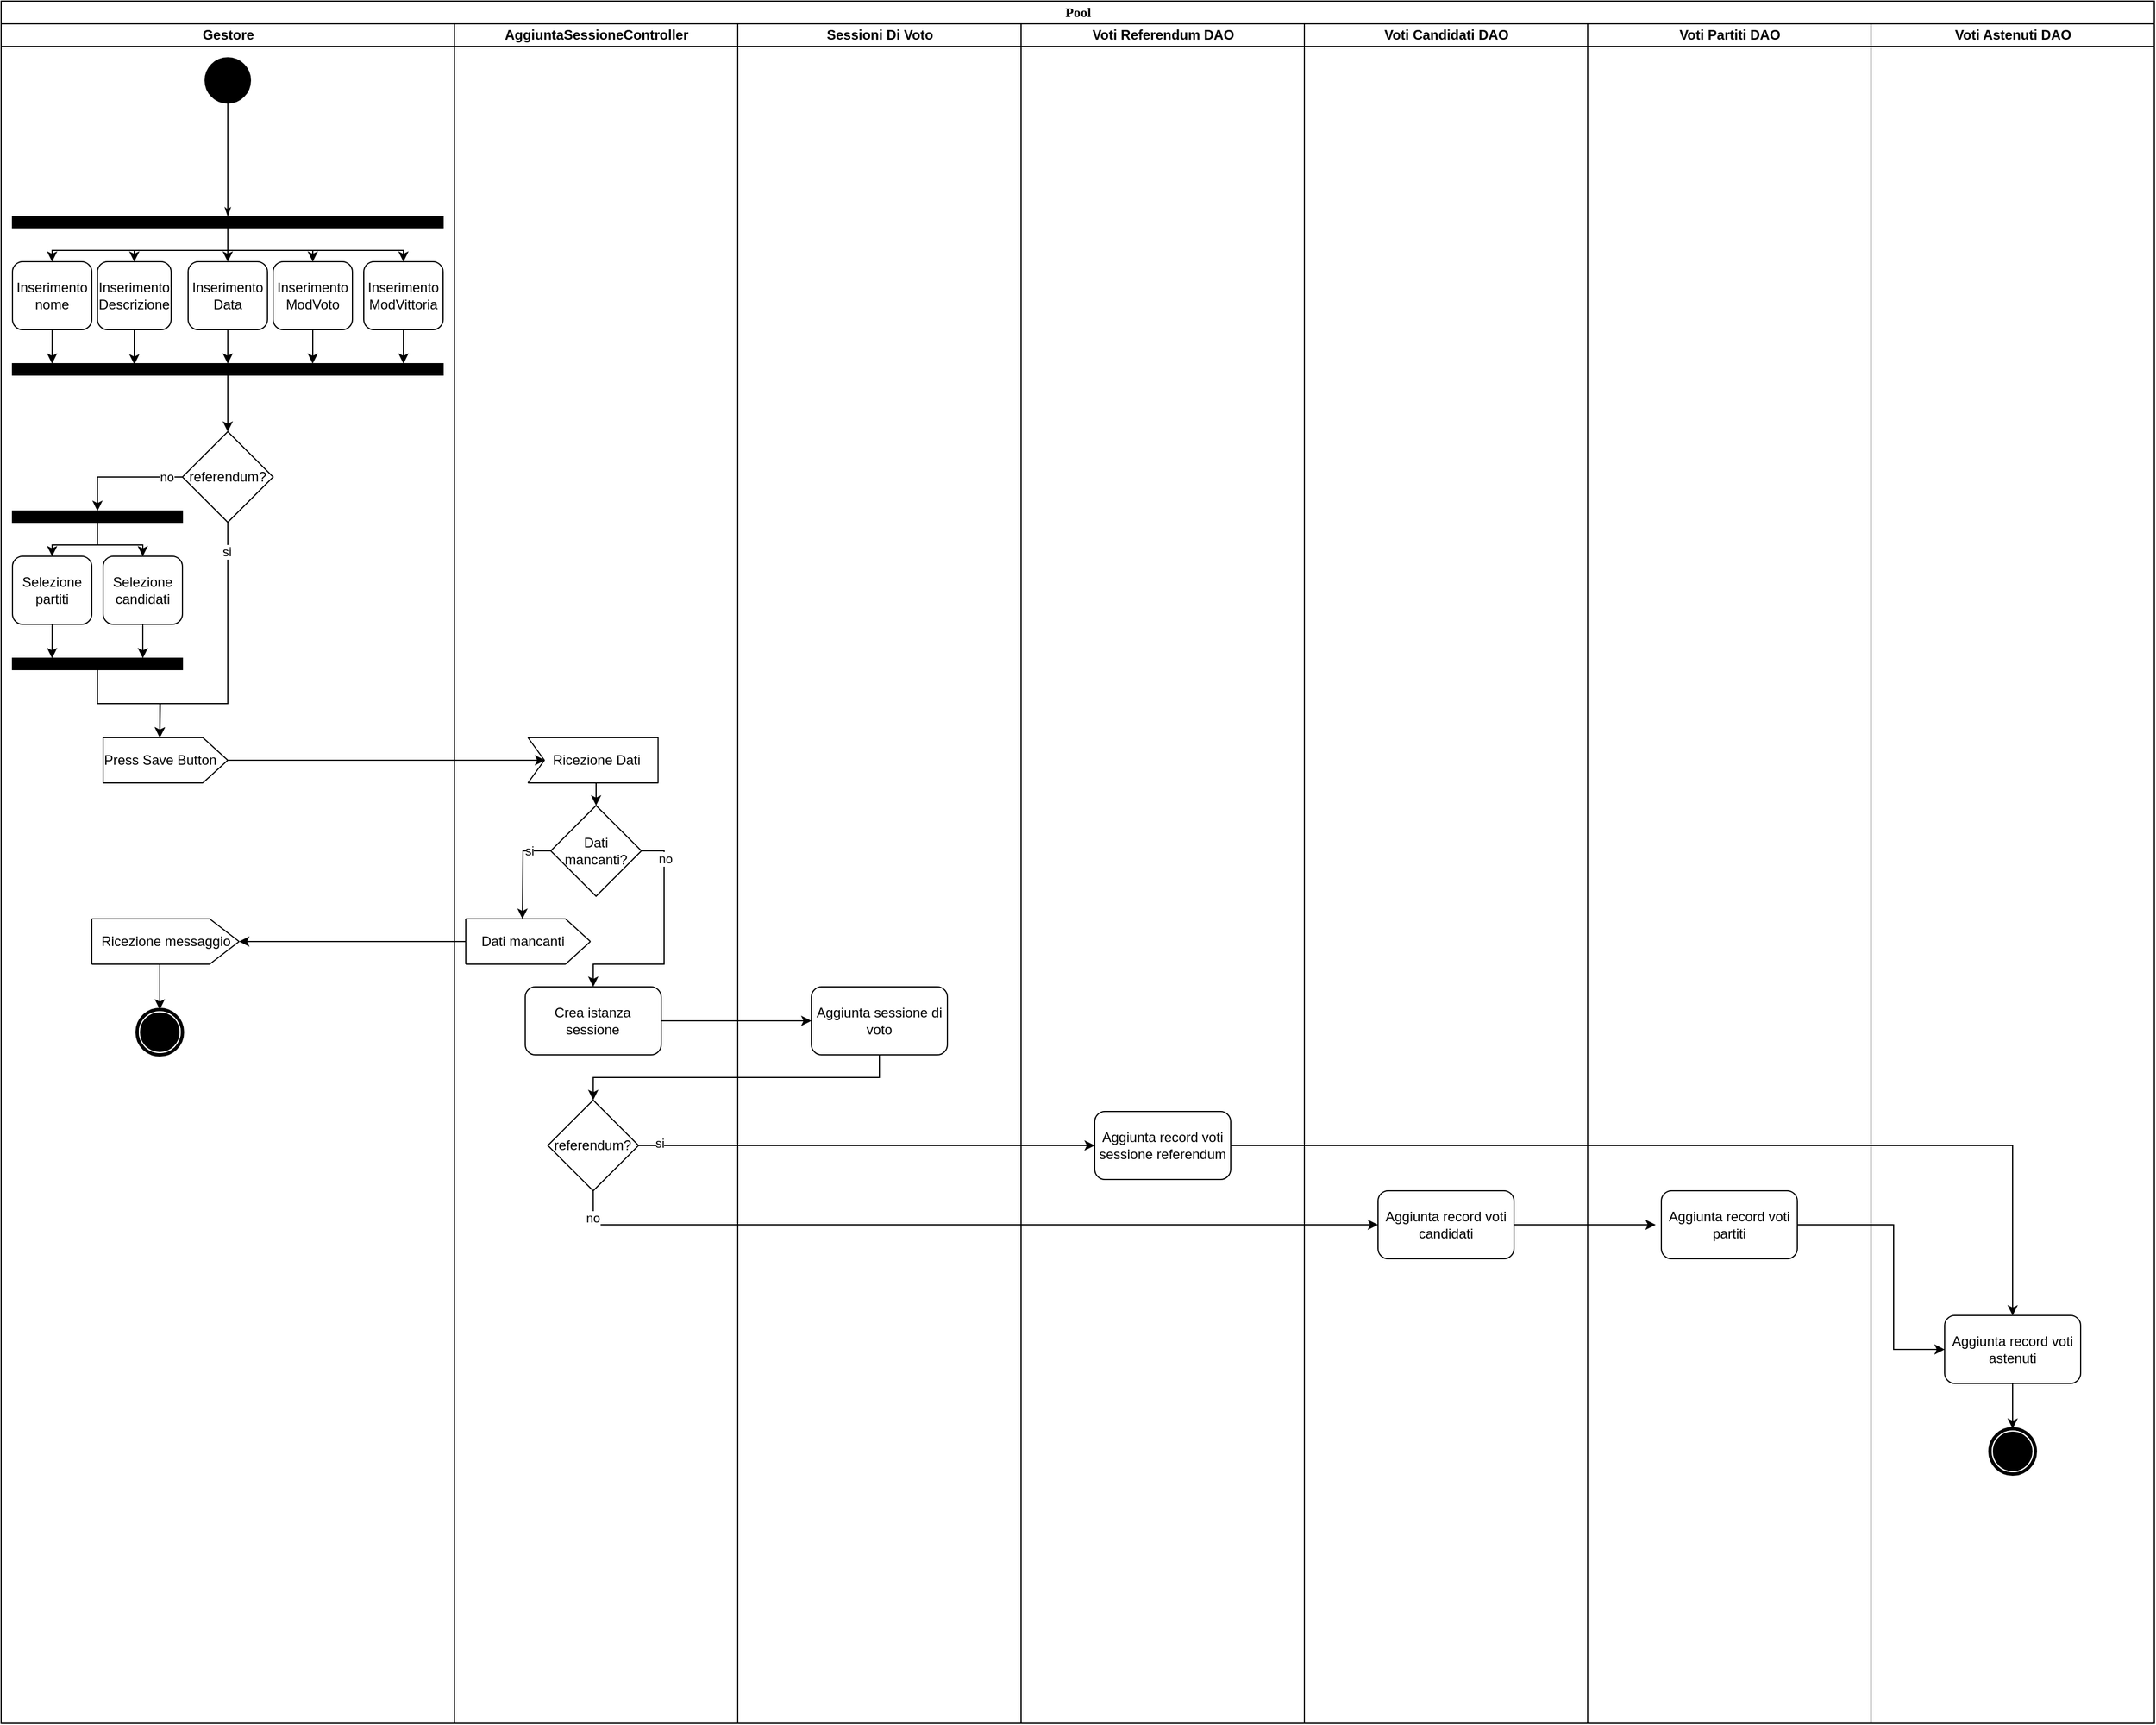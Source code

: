 <mxfile version="16.5.1" type="device"><diagram name="Page-1" id="0783ab3e-0a74-02c8-0abd-f7b4e66b4bec"><mxGraphModel dx="1102" dy="1025" grid="1" gridSize="10" guides="1" tooltips="1" connect="1" arrows="1" fold="1" page="1" pageScale="1" pageWidth="850" pageHeight="1100" background="none" math="0" shadow="0"><root><mxCell id="0"/><mxCell id="1" parent="0"/><mxCell id="1c1d494c118603dd-1" value="Pool" style="swimlane;html=1;childLayout=stackLayout;startSize=20;rounded=0;shadow=0;comic=0;labelBackgroundColor=none;strokeWidth=1;fontFamily=Verdana;fontSize=12;align=center;" parent="1" vertex="1"><mxGeometry x="40" y="20" width="1900" height="1520" as="geometry"/></mxCell><mxCell id="1c1d494c118603dd-2" value="Gestore" style="swimlane;html=1;startSize=20;" parent="1c1d494c118603dd-1" vertex="1"><mxGeometry y="20" width="400" height="1500" as="geometry"/></mxCell><mxCell id="60571a20871a0731-4" value="" style="ellipse;whiteSpace=wrap;html=1;rounded=0;shadow=0;comic=0;labelBackgroundColor=none;strokeWidth=1;fillColor=#000000;fontFamily=Verdana;fontSize=12;align=center;" parent="1c1d494c118603dd-2" vertex="1"><mxGeometry x="180" y="30" width="40" height="40" as="geometry"/></mxCell><mxCell id="1c1d494c118603dd-27" style="edgeStyle=orthogonalEdgeStyle;rounded=0;html=1;labelBackgroundColor=none;startArrow=none;startFill=0;startSize=5;endArrow=classicThin;endFill=1;endSize=5;jettySize=auto;orthogonalLoop=1;strokeWidth=1;fontFamily=Verdana;fontSize=12;entryX=0.5;entryY=0;entryDx=0;entryDy=0;entryPerimeter=0;" parent="1c1d494c118603dd-2" source="60571a20871a0731-4" target="t6AmkSX5gBpp0b2tFpwi-13" edge="1"><mxGeometry relative="1" as="geometry"><mxPoint x="125" y="100" as="targetPoint"/></mxGeometry></mxCell><mxCell id="t6AmkSX5gBpp0b2tFpwi-21" style="edgeStyle=orthogonalEdgeStyle;rounded=0;orthogonalLoop=1;jettySize=auto;html=1;entryX=0.092;entryY=0;entryDx=0;entryDy=0;entryPerimeter=0;" parent="1c1d494c118603dd-2" source="pbi9V-0MqCEIX_6vA-FS-45" target="t6AmkSX5gBpp0b2tFpwi-20" edge="1"><mxGeometry relative="1" as="geometry"/></mxCell><mxCell id="pbi9V-0MqCEIX_6vA-FS-45" value="Inserimento nome" style="rounded=1;whiteSpace=wrap;html=1;shadow=0;glass=0;sketch=0;strokeColor=default;fillColor=default;" parent="1c1d494c118603dd-2" vertex="1"><mxGeometry x="10" y="210" width="70" height="60" as="geometry"/></mxCell><mxCell id="60571a20871a0731-5" value="" style="shape=mxgraph.bpmn.shape;html=1;verticalLabelPosition=bottom;labelBackgroundColor=#ffffff;verticalAlign=top;perimeter=ellipsePerimeter;outline=end;symbol=terminate;rounded=0;shadow=0;comic=0;strokeWidth=1;fontFamily=Verdana;fontSize=12;align=center;" parent="1c1d494c118603dd-2" vertex="1"><mxGeometry x="120" y="870" width="40" height="40" as="geometry"/></mxCell><mxCell id="t6AmkSX5gBpp0b2tFpwi-22" style="edgeStyle=orthogonalEdgeStyle;rounded=0;orthogonalLoop=1;jettySize=auto;html=1;entryX=0.283;entryY=0.07;entryDx=0;entryDy=0;entryPerimeter=0;" parent="1c1d494c118603dd-2" source="t6AmkSX5gBpp0b2tFpwi-1" target="t6AmkSX5gBpp0b2tFpwi-20" edge="1"><mxGeometry relative="1" as="geometry"/></mxCell><mxCell id="t6AmkSX5gBpp0b2tFpwi-1" value="Inserimento Descrizione" style="rounded=1;whiteSpace=wrap;html=1;shadow=0;glass=0;sketch=0;strokeColor=default;fillColor=default;" parent="1c1d494c118603dd-2" vertex="1"><mxGeometry x="85" y="210" width="65" height="60" as="geometry"/></mxCell><mxCell id="t6AmkSX5gBpp0b2tFpwi-23" style="edgeStyle=orthogonalEdgeStyle;rounded=0;orthogonalLoop=1;jettySize=auto;html=1;entryX=0.5;entryY=0;entryDx=0;entryDy=0;entryPerimeter=0;" parent="1c1d494c118603dd-2" source="t6AmkSX5gBpp0b2tFpwi-2" target="t6AmkSX5gBpp0b2tFpwi-20" edge="1"><mxGeometry relative="1" as="geometry"/></mxCell><mxCell id="t6AmkSX5gBpp0b2tFpwi-2" value="Inserimento Data" style="rounded=1;whiteSpace=wrap;html=1;shadow=0;glass=0;sketch=0;strokeColor=default;fillColor=default;" parent="1c1d494c118603dd-2" vertex="1"><mxGeometry x="165" y="210" width="70" height="60" as="geometry"/></mxCell><mxCell id="t6AmkSX5gBpp0b2tFpwi-24" style="edgeStyle=orthogonalEdgeStyle;rounded=0;orthogonalLoop=1;jettySize=auto;html=1;entryX=0.697;entryY=0;entryDx=0;entryDy=0;entryPerimeter=0;" parent="1c1d494c118603dd-2" source="t6AmkSX5gBpp0b2tFpwi-3" target="t6AmkSX5gBpp0b2tFpwi-20" edge="1"><mxGeometry relative="1" as="geometry"/></mxCell><mxCell id="t6AmkSX5gBpp0b2tFpwi-3" value="Inserimento ModVoto" style="rounded=1;whiteSpace=wrap;html=1;shadow=0;glass=0;sketch=0;strokeColor=default;fillColor=default;" parent="1c1d494c118603dd-2" vertex="1"><mxGeometry x="240" y="210" width="70" height="60" as="geometry"/></mxCell><mxCell id="t6AmkSX5gBpp0b2tFpwi-25" style="edgeStyle=orthogonalEdgeStyle;rounded=0;orthogonalLoop=1;jettySize=auto;html=1;entryX=0.908;entryY=0;entryDx=0;entryDy=0;entryPerimeter=0;" parent="1c1d494c118603dd-2" source="t6AmkSX5gBpp0b2tFpwi-4" target="t6AmkSX5gBpp0b2tFpwi-20" edge="1"><mxGeometry relative="1" as="geometry"/></mxCell><mxCell id="t6AmkSX5gBpp0b2tFpwi-4" value="Inserimento ModVittoria" style="rounded=1;whiteSpace=wrap;html=1;shadow=0;glass=0;sketch=0;strokeColor=default;fillColor=default;" parent="1c1d494c118603dd-2" vertex="1"><mxGeometry x="320" y="210" width="70" height="60" as="geometry"/></mxCell><mxCell id="t6AmkSX5gBpp0b2tFpwi-29" style="edgeStyle=orthogonalEdgeStyle;rounded=0;orthogonalLoop=1;jettySize=auto;html=1;entryX=0.5;entryY=0;entryDx=0;entryDy=0;entryPerimeter=0;exitX=0;exitY=0.5;exitDx=0;exitDy=0;" parent="1c1d494c118603dd-2" source="t6AmkSX5gBpp0b2tFpwi-5" target="t6AmkSX5gBpp0b2tFpwi-27" edge="1"><mxGeometry relative="1" as="geometry"/></mxCell><mxCell id="t6AmkSX5gBpp0b2tFpwi-37" value="no" style="edgeLabel;html=1;align=center;verticalAlign=middle;resizable=0;points=[];" parent="t6AmkSX5gBpp0b2tFpwi-29" vertex="1" connectable="0"><mxGeometry x="-0.736" relative="1" as="geometry"><mxPoint as="offset"/></mxGeometry></mxCell><mxCell id="t6AmkSX5gBpp0b2tFpwi-5" value="referendum?" style="rhombus;whiteSpace=wrap;html=1;rounded=0;shadow=0;glass=0;sketch=0;strokeColor=default;fillColor=default;" parent="1c1d494c118603dd-2" vertex="1"><mxGeometry x="160" y="360" width="80" height="80" as="geometry"/></mxCell><mxCell id="t6AmkSX5gBpp0b2tFpwi-14" style="edgeStyle=orthogonalEdgeStyle;rounded=0;orthogonalLoop=1;jettySize=auto;html=1;entryX=0.5;entryY=0;entryDx=0;entryDy=0;" parent="1c1d494c118603dd-2" source="t6AmkSX5gBpp0b2tFpwi-13" target="pbi9V-0MqCEIX_6vA-FS-45" edge="1"><mxGeometry relative="1" as="geometry"><Array as="points"><mxPoint x="200" y="200"/><mxPoint x="45" y="200"/></Array></mxGeometry></mxCell><mxCell id="t6AmkSX5gBpp0b2tFpwi-15" style="edgeStyle=orthogonalEdgeStyle;rounded=0;orthogonalLoop=1;jettySize=auto;html=1;entryX=0.5;entryY=0;entryDx=0;entryDy=0;" parent="1c1d494c118603dd-2" source="t6AmkSX5gBpp0b2tFpwi-13" target="t6AmkSX5gBpp0b2tFpwi-1" edge="1"><mxGeometry relative="1" as="geometry"/></mxCell><mxCell id="t6AmkSX5gBpp0b2tFpwi-17" style="edgeStyle=orthogonalEdgeStyle;rounded=0;orthogonalLoop=1;jettySize=auto;html=1;entryX=0.5;entryY=0;entryDx=0;entryDy=0;" parent="1c1d494c118603dd-2" source="t6AmkSX5gBpp0b2tFpwi-13" target="t6AmkSX5gBpp0b2tFpwi-2" edge="1"><mxGeometry relative="1" as="geometry"/></mxCell><mxCell id="t6AmkSX5gBpp0b2tFpwi-18" style="edgeStyle=orthogonalEdgeStyle;rounded=0;orthogonalLoop=1;jettySize=auto;html=1;" parent="1c1d494c118603dd-2" source="t6AmkSX5gBpp0b2tFpwi-13" target="t6AmkSX5gBpp0b2tFpwi-3" edge="1"><mxGeometry relative="1" as="geometry"/></mxCell><mxCell id="t6AmkSX5gBpp0b2tFpwi-19" style="edgeStyle=orthogonalEdgeStyle;rounded=0;orthogonalLoop=1;jettySize=auto;html=1;entryX=0.5;entryY=0;entryDx=0;entryDy=0;" parent="1c1d494c118603dd-2" source="t6AmkSX5gBpp0b2tFpwi-13" target="t6AmkSX5gBpp0b2tFpwi-4" edge="1"><mxGeometry relative="1" as="geometry"/></mxCell><mxCell id="t6AmkSX5gBpp0b2tFpwi-13" value="" style="html=1;points=[];perimeter=orthogonalPerimeter;fillColor=#000000;" parent="1c1d494c118603dd-2" vertex="1"><mxGeometry x="10" y="170" width="380" height="10" as="geometry"/></mxCell><mxCell id="t6AmkSX5gBpp0b2tFpwi-26" style="edgeStyle=orthogonalEdgeStyle;rounded=0;orthogonalLoop=1;jettySize=auto;html=1;entryX=0.5;entryY=0;entryDx=0;entryDy=0;" parent="1c1d494c118603dd-2" source="t6AmkSX5gBpp0b2tFpwi-20" target="t6AmkSX5gBpp0b2tFpwi-5" edge="1"><mxGeometry relative="1" as="geometry"/></mxCell><mxCell id="t6AmkSX5gBpp0b2tFpwi-20" value="" style="html=1;points=[];perimeter=orthogonalPerimeter;fillColor=#000000;" parent="1c1d494c118603dd-2" vertex="1"><mxGeometry x="10" y="300" width="380" height="10" as="geometry"/></mxCell><mxCell id="t6AmkSX5gBpp0b2tFpwi-32" style="edgeStyle=orthogonalEdgeStyle;rounded=0;orthogonalLoop=1;jettySize=auto;html=1;entryX=0.5;entryY=0;entryDx=0;entryDy=0;" parent="1c1d494c118603dd-2" source="t6AmkSX5gBpp0b2tFpwi-27" target="t6AmkSX5gBpp0b2tFpwi-30" edge="1"><mxGeometry relative="1" as="geometry"/></mxCell><mxCell id="t6AmkSX5gBpp0b2tFpwi-33" style="edgeStyle=orthogonalEdgeStyle;rounded=0;orthogonalLoop=1;jettySize=auto;html=1;entryX=0.5;entryY=0;entryDx=0;entryDy=0;" parent="1c1d494c118603dd-2" source="t6AmkSX5gBpp0b2tFpwi-27" target="t6AmkSX5gBpp0b2tFpwi-31" edge="1"><mxGeometry relative="1" as="geometry"/></mxCell><mxCell id="t6AmkSX5gBpp0b2tFpwi-27" value="" style="html=1;points=[];perimeter=orthogonalPerimeter;fillColor=#000000;" parent="1c1d494c118603dd-2" vertex="1"><mxGeometry x="10" y="430" width="150" height="10" as="geometry"/></mxCell><mxCell id="t6AmkSX5gBpp0b2tFpwi-35" style="edgeStyle=orthogonalEdgeStyle;rounded=0;orthogonalLoop=1;jettySize=auto;html=1;entryX=0.233;entryY=0;entryDx=0;entryDy=0;entryPerimeter=0;" parent="1c1d494c118603dd-2" source="t6AmkSX5gBpp0b2tFpwi-30" target="t6AmkSX5gBpp0b2tFpwi-34" edge="1"><mxGeometry relative="1" as="geometry"/></mxCell><mxCell id="t6AmkSX5gBpp0b2tFpwi-30" value="Selezione partiti" style="rounded=1;whiteSpace=wrap;html=1;shadow=0;glass=0;sketch=0;strokeColor=default;fillColor=default;" parent="1c1d494c118603dd-2" vertex="1"><mxGeometry x="10" y="470" width="70" height="60" as="geometry"/></mxCell><mxCell id="t6AmkSX5gBpp0b2tFpwi-36" style="edgeStyle=orthogonalEdgeStyle;rounded=0;orthogonalLoop=1;jettySize=auto;html=1;entryX=0.767;entryY=0;entryDx=0;entryDy=0;entryPerimeter=0;" parent="1c1d494c118603dd-2" source="t6AmkSX5gBpp0b2tFpwi-31" target="t6AmkSX5gBpp0b2tFpwi-34" edge="1"><mxGeometry relative="1" as="geometry"/></mxCell><mxCell id="t6AmkSX5gBpp0b2tFpwi-31" value="Selezione candidati" style="rounded=1;whiteSpace=wrap;html=1;shadow=0;glass=0;sketch=0;strokeColor=default;fillColor=default;" parent="1c1d494c118603dd-2" vertex="1"><mxGeometry x="90" y="470" width="70" height="60" as="geometry"/></mxCell><mxCell id="t6AmkSX5gBpp0b2tFpwi-34" value="" style="html=1;points=[];perimeter=orthogonalPerimeter;fillColor=#000000;" parent="1c1d494c118603dd-2" vertex="1"><mxGeometry x="10" y="560" width="150" height="10" as="geometry"/></mxCell><mxCell id="t6AmkSX5gBpp0b2tFpwi-41" value="" style="group;strokeColor=none;glass=0;rounded=0;" parent="1c1d494c118603dd-2" vertex="1" connectable="0"><mxGeometry x="90" y="630" width="110" height="40" as="geometry"/></mxCell><mxCell id="t6AmkSX5gBpp0b2tFpwi-42" value="" style="endArrow=none;html=1;rounded=0;" parent="t6AmkSX5gBpp0b2tFpwi-41" edge="1"><mxGeometry width="50" height="50" relative="1" as="geometry"><mxPoint as="sourcePoint"/><mxPoint x="88" as="targetPoint"/></mxGeometry></mxCell><mxCell id="t6AmkSX5gBpp0b2tFpwi-43" value="" style="endArrow=none;html=1;rounded=0;" parent="t6AmkSX5gBpp0b2tFpwi-41" edge="1"><mxGeometry width="50" height="50" relative="1" as="geometry"><mxPoint y="40" as="sourcePoint"/><mxPoint x="88" y="40" as="targetPoint"/></mxGeometry></mxCell><mxCell id="t6AmkSX5gBpp0b2tFpwi-44" value="" style="endArrow=none;html=1;rounded=0;" parent="t6AmkSX5gBpp0b2tFpwi-41" edge="1"><mxGeometry width="50" height="50" relative="1" as="geometry"><mxPoint x="88" y="40" as="sourcePoint"/><mxPoint x="110.0" y="20" as="targetPoint"/></mxGeometry></mxCell><mxCell id="t6AmkSX5gBpp0b2tFpwi-45" value="" style="endArrow=none;html=1;rounded=0;" parent="t6AmkSX5gBpp0b2tFpwi-41" edge="1"><mxGeometry width="50" height="50" relative="1" as="geometry"><mxPoint x="88" as="sourcePoint"/><mxPoint x="110.0" y="20" as="targetPoint"/></mxGeometry></mxCell><mxCell id="t6AmkSX5gBpp0b2tFpwi-46" value="" style="endArrow=none;html=1;rounded=0;" parent="t6AmkSX5gBpp0b2tFpwi-41" edge="1"><mxGeometry width="50" height="50" relative="1" as="geometry"><mxPoint y="40" as="sourcePoint"/><mxPoint as="targetPoint"/></mxGeometry></mxCell><mxCell id="t6AmkSX5gBpp0b2tFpwi-69" value="" style="group;strokeColor=none;glass=0;rounded=0;" parent="1c1d494c118603dd-2" vertex="1" connectable="0"><mxGeometry x="80" y="790" width="130" height="40" as="geometry"/></mxCell><mxCell id="t6AmkSX5gBpp0b2tFpwi-70" value="" style="endArrow=none;html=1;rounded=0;" parent="t6AmkSX5gBpp0b2tFpwi-69" edge="1"><mxGeometry width="50" height="50" relative="1" as="geometry"><mxPoint as="sourcePoint"/><mxPoint x="104" as="targetPoint"/></mxGeometry></mxCell><mxCell id="t6AmkSX5gBpp0b2tFpwi-71" value="" style="endArrow=none;html=1;rounded=0;" parent="t6AmkSX5gBpp0b2tFpwi-69" edge="1"><mxGeometry width="50" height="50" relative="1" as="geometry"><mxPoint y="40" as="sourcePoint"/><mxPoint x="104" y="40" as="targetPoint"/></mxGeometry></mxCell><mxCell id="t6AmkSX5gBpp0b2tFpwi-72" value="" style="endArrow=none;html=1;rounded=0;" parent="t6AmkSX5gBpp0b2tFpwi-69" edge="1"><mxGeometry width="50" height="50" relative="1" as="geometry"><mxPoint x="104" y="40" as="sourcePoint"/><mxPoint x="130" y="20" as="targetPoint"/></mxGeometry></mxCell><mxCell id="t6AmkSX5gBpp0b2tFpwi-73" value="" style="endArrow=none;html=1;rounded=0;" parent="t6AmkSX5gBpp0b2tFpwi-69" edge="1"><mxGeometry width="50" height="50" relative="1" as="geometry"><mxPoint x="104" as="sourcePoint"/><mxPoint x="130" y="20" as="targetPoint"/></mxGeometry></mxCell><mxCell id="t6AmkSX5gBpp0b2tFpwi-74" value="" style="endArrow=none;html=1;rounded=0;" parent="t6AmkSX5gBpp0b2tFpwi-69" edge="1"><mxGeometry width="50" height="50" relative="1" as="geometry"><mxPoint y="40" as="sourcePoint"/><mxPoint as="targetPoint"/></mxGeometry></mxCell><mxCell id="t6AmkSX5gBpp0b2tFpwi-76" value="Ricezione messaggio" style="text;html=1;align=center;verticalAlign=middle;resizable=0;points=[];autosize=1;strokeColor=none;fillColor=none;" parent="t6AmkSX5gBpp0b2tFpwi-69" vertex="1"><mxGeometry y="10" width="130" height="20" as="geometry"/></mxCell><mxCell id="1c1d494c118603dd-3" value="AggiuntaSessioneController" style="swimlane;html=1;startSize=20;" parent="1c1d494c118603dd-1" vertex="1"><mxGeometry x="400" y="20" width="250" height="1500" as="geometry"/></mxCell><mxCell id="t6AmkSX5gBpp0b2tFpwi-49" value="" style="group" parent="1c1d494c118603dd-3" vertex="1" connectable="0"><mxGeometry x="64.91" y="630" width="115.09" height="40" as="geometry"/></mxCell><mxCell id="t6AmkSX5gBpp0b2tFpwi-50" value="" style="endArrow=none;html=1;rounded=0;" parent="t6AmkSX5gBpp0b2tFpwi-49" edge="1"><mxGeometry width="50" height="50" relative="1" as="geometry"><mxPoint as="sourcePoint"/><mxPoint x="115.09" as="targetPoint"/></mxGeometry></mxCell><mxCell id="t6AmkSX5gBpp0b2tFpwi-51" value="" style="endArrow=none;html=1;rounded=0;" parent="t6AmkSX5gBpp0b2tFpwi-49" edge="1"><mxGeometry width="50" height="50" relative="1" as="geometry"><mxPoint y="40" as="sourcePoint"/><mxPoint x="115.09" y="40" as="targetPoint"/></mxGeometry></mxCell><mxCell id="t6AmkSX5gBpp0b2tFpwi-52" value="" style="endArrow=none;html=1;rounded=0;" parent="t6AmkSX5gBpp0b2tFpwi-49" edge="1"><mxGeometry width="50" height="50" relative="1" as="geometry"><mxPoint y="40" as="sourcePoint"/><mxPoint x="14.473" y="20" as="targetPoint"/></mxGeometry></mxCell><mxCell id="t6AmkSX5gBpp0b2tFpwi-53" value="" style="endArrow=none;html=1;rounded=0;" parent="t6AmkSX5gBpp0b2tFpwi-49" edge="1"><mxGeometry width="50" height="50" relative="1" as="geometry"><mxPoint as="sourcePoint"/><mxPoint x="14.473" y="20" as="targetPoint"/></mxGeometry></mxCell><mxCell id="t6AmkSX5gBpp0b2tFpwi-54" value="" style="endArrow=none;html=1;rounded=0;" parent="t6AmkSX5gBpp0b2tFpwi-49" edge="1"><mxGeometry width="50" height="50" relative="1" as="geometry"><mxPoint x="114.802" y="40" as="sourcePoint"/><mxPoint x="114.802" as="targetPoint"/></mxGeometry></mxCell><mxCell id="t6AmkSX5gBpp0b2tFpwi-55" value="Ricezione Dati" style="text;html=1;align=center;verticalAlign=middle;resizable=0;points=[];autosize=1;strokeColor=none;fillColor=none;" parent="t6AmkSX5gBpp0b2tFpwi-49" vertex="1"><mxGeometry x="15.086" y="10" width="90" height="20" as="geometry"/></mxCell><mxCell id="t6AmkSX5gBpp0b2tFpwi-78" style="edgeStyle=orthogonalEdgeStyle;rounded=0;orthogonalLoop=1;jettySize=auto;html=1;entryX=0.5;entryY=0;entryDx=0;entryDy=0;exitX=1;exitY=0.5;exitDx=0;exitDy=0;" parent="1c1d494c118603dd-3" source="t6AmkSX5gBpp0b2tFpwi-58" target="t6AmkSX5gBpp0b2tFpwi-77" edge="1"><mxGeometry relative="1" as="geometry"><Array as="points"><mxPoint x="185" y="730"/><mxPoint x="185" y="830"/><mxPoint x="123" y="830"/></Array></mxGeometry></mxCell><mxCell id="t6AmkSX5gBpp0b2tFpwi-79" value="no" style="edgeLabel;html=1;align=center;verticalAlign=middle;resizable=0;points=[];" parent="t6AmkSX5gBpp0b2tFpwi-78" vertex="1" connectable="0"><mxGeometry x="-0.737" y="1" relative="1" as="geometry"><mxPoint as="offset"/></mxGeometry></mxCell><mxCell id="t6AmkSX5gBpp0b2tFpwi-58" value="Dati mancanti?" style="rhombus;whiteSpace=wrap;html=1;rounded=0;shadow=0;glass=0;sketch=0;strokeColor=default;fillColor=default;" parent="1c1d494c118603dd-3" vertex="1"><mxGeometry x="85" y="690" width="80" height="80" as="geometry"/></mxCell><mxCell id="t6AmkSX5gBpp0b2tFpwi-60" value="" style="group;strokeColor=none;glass=0;rounded=0;" parent="1c1d494c118603dd-3" vertex="1" connectable="0"><mxGeometry x="10" y="790" width="110" height="40" as="geometry"/></mxCell><mxCell id="t6AmkSX5gBpp0b2tFpwi-61" value="" style="endArrow=none;html=1;rounded=0;" parent="t6AmkSX5gBpp0b2tFpwi-60" edge="1"><mxGeometry width="50" height="50" relative="1" as="geometry"><mxPoint as="sourcePoint"/><mxPoint x="88" as="targetPoint"/></mxGeometry></mxCell><mxCell id="t6AmkSX5gBpp0b2tFpwi-62" value="" style="endArrow=none;html=1;rounded=0;" parent="t6AmkSX5gBpp0b2tFpwi-60" edge="1"><mxGeometry width="50" height="50" relative="1" as="geometry"><mxPoint y="40" as="sourcePoint"/><mxPoint x="88" y="40" as="targetPoint"/></mxGeometry></mxCell><mxCell id="t6AmkSX5gBpp0b2tFpwi-63" value="" style="endArrow=none;html=1;rounded=0;" parent="t6AmkSX5gBpp0b2tFpwi-60" edge="1"><mxGeometry width="50" height="50" relative="1" as="geometry"><mxPoint x="88" y="40" as="sourcePoint"/><mxPoint x="110.0" y="20" as="targetPoint"/></mxGeometry></mxCell><mxCell id="t6AmkSX5gBpp0b2tFpwi-64" value="" style="endArrow=none;html=1;rounded=0;" parent="t6AmkSX5gBpp0b2tFpwi-60" edge="1"><mxGeometry width="50" height="50" relative="1" as="geometry"><mxPoint x="88" as="sourcePoint"/><mxPoint x="110.0" y="20" as="targetPoint"/></mxGeometry></mxCell><mxCell id="t6AmkSX5gBpp0b2tFpwi-65" value="" style="endArrow=none;html=1;rounded=0;" parent="t6AmkSX5gBpp0b2tFpwi-60" edge="1"><mxGeometry width="50" height="50" relative="1" as="geometry"><mxPoint y="40" as="sourcePoint"/><mxPoint as="targetPoint"/></mxGeometry></mxCell><mxCell id="t6AmkSX5gBpp0b2tFpwi-77" value="Crea istanza sessione" style="rounded=1;whiteSpace=wrap;html=1;fillColor=#FFFFFF;" parent="1c1d494c118603dd-3" vertex="1"><mxGeometry x="62.46" y="850" width="120" height="60" as="geometry"/></mxCell><mxCell id="t6AmkSX5gBpp0b2tFpwi-82" value="referendum?" style="rhombus;whiteSpace=wrap;html=1;rounded=0;shadow=0;glass=0;sketch=0;strokeColor=default;fillColor=default;" parent="1c1d494c118603dd-3" vertex="1"><mxGeometry x="82.45" y="950" width="80" height="80" as="geometry"/></mxCell><mxCell id="1c1d494c118603dd-4" value="Sessioni Di Voto" style="swimlane;html=1;startSize=20;" parent="1c1d494c118603dd-1" vertex="1"><mxGeometry x="650" y="20" width="250" height="1500" as="geometry"/></mxCell><mxCell id="t6AmkSX5gBpp0b2tFpwi-80" value="Aggiunta sessione di voto" style="rounded=1;whiteSpace=wrap;html=1;fillColor=#FFFFFF;" parent="1c1d494c118603dd-4" vertex="1"><mxGeometry x="65" y="850" width="120" height="60" as="geometry"/></mxCell><mxCell id="t6AmkSX5gBpp0b2tFpwi-81" style="edgeStyle=orthogonalEdgeStyle;rounded=0;orthogonalLoop=1;jettySize=auto;html=1;entryX=0;entryY=0.5;entryDx=0;entryDy=0;" parent="1c1d494c118603dd-1" source="t6AmkSX5gBpp0b2tFpwi-77" target="t6AmkSX5gBpp0b2tFpwi-80" edge="1"><mxGeometry relative="1" as="geometry"/></mxCell><mxCell id="t6AmkSX5gBpp0b2tFpwi-83" style="edgeStyle=orthogonalEdgeStyle;rounded=0;orthogonalLoop=1;jettySize=auto;html=1;entryX=0.5;entryY=0;entryDx=0;entryDy=0;" parent="1c1d494c118603dd-1" source="t6AmkSX5gBpp0b2tFpwi-80" target="t6AmkSX5gBpp0b2tFpwi-82" edge="1"><mxGeometry relative="1" as="geometry"><Array as="points"><mxPoint x="775" y="950"/><mxPoint x="523" y="950"/></Array></mxGeometry></mxCell><mxCell id="t6AmkSX5gBpp0b2tFpwi-84" value="Voti Referendum DAO" style="swimlane;html=1;startSize=20;" parent="1c1d494c118603dd-1" vertex="1"><mxGeometry x="900" y="20" width="250" height="1500" as="geometry"/></mxCell><mxCell id="t6AmkSX5gBpp0b2tFpwi-85" value="Aggiunta record voti sessione referendum" style="rounded=1;whiteSpace=wrap;html=1;fillColor=#FFFFFF;" parent="t6AmkSX5gBpp0b2tFpwi-84" vertex="1"><mxGeometry x="65" y="960" width="120" height="60" as="geometry"/></mxCell><mxCell id="t6AmkSX5gBpp0b2tFpwi-86" style="edgeStyle=orthogonalEdgeStyle;rounded=0;orthogonalLoop=1;jettySize=auto;html=1;entryX=0;entryY=0.5;entryDx=0;entryDy=0;" parent="1c1d494c118603dd-1" source="t6AmkSX5gBpp0b2tFpwi-82" target="t6AmkSX5gBpp0b2tFpwi-85" edge="1"><mxGeometry relative="1" as="geometry"/></mxCell><mxCell id="t6AmkSX5gBpp0b2tFpwi-87" value="si" style="edgeLabel;html=1;align=center;verticalAlign=middle;resizable=0;points=[];" parent="t6AmkSX5gBpp0b2tFpwi-86" vertex="1" connectable="0"><mxGeometry x="-0.909" y="2" relative="1" as="geometry"><mxPoint as="offset"/></mxGeometry></mxCell><mxCell id="t6AmkSX5gBpp0b2tFpwi-88" value="Voti Candidati DAO" style="swimlane;html=1;startSize=20;" parent="1c1d494c118603dd-1" vertex="1"><mxGeometry x="1150" y="20" width="250" height="1500" as="geometry"/></mxCell><mxCell id="t6AmkSX5gBpp0b2tFpwi-89" value="Aggiunta record voti candidati" style="rounded=1;whiteSpace=wrap;html=1;fillColor=#FFFFFF;" parent="t6AmkSX5gBpp0b2tFpwi-88" vertex="1"><mxGeometry x="65" y="1030" width="120" height="60" as="geometry"/></mxCell><mxCell id="t6AmkSX5gBpp0b2tFpwi-90" value="Voti Partiti DAO" style="swimlane;html=1;startSize=20;" parent="1c1d494c118603dd-1" vertex="1"><mxGeometry x="1400" y="20" width="250" height="1500" as="geometry"/></mxCell><mxCell id="t6AmkSX5gBpp0b2tFpwi-91" value="Aggiunta record voti partiti" style="rounded=1;whiteSpace=wrap;html=1;fillColor=#FFFFFF;" parent="t6AmkSX5gBpp0b2tFpwi-90" vertex="1"><mxGeometry x="65" y="1030" width="120" height="60" as="geometry"/></mxCell><mxCell id="t6AmkSX5gBpp0b2tFpwi-92" style="edgeStyle=orthogonalEdgeStyle;rounded=0;orthogonalLoop=1;jettySize=auto;html=1;entryX=0;entryY=0.5;entryDx=0;entryDy=0;exitX=0.5;exitY=1;exitDx=0;exitDy=0;" parent="1c1d494c118603dd-1" source="t6AmkSX5gBpp0b2tFpwi-82" target="t6AmkSX5gBpp0b2tFpwi-89" edge="1"><mxGeometry relative="1" as="geometry"/></mxCell><mxCell id="t6AmkSX5gBpp0b2tFpwi-93" value="no" style="edgeLabel;html=1;align=center;verticalAlign=middle;resizable=0;points=[];" parent="t6AmkSX5gBpp0b2tFpwi-92" vertex="1" connectable="0"><mxGeometry x="-0.934" y="-1" relative="1" as="geometry"><mxPoint as="offset"/></mxGeometry></mxCell><mxCell id="t6AmkSX5gBpp0b2tFpwi-95" value="Voti Astenuti DAO" style="swimlane;html=1;startSize=20;" parent="1c1d494c118603dd-1" vertex="1"><mxGeometry x="1650" y="20" width="250" height="1500" as="geometry"/></mxCell><mxCell id="t6AmkSX5gBpp0b2tFpwi-101" style="edgeStyle=orthogonalEdgeStyle;rounded=0;orthogonalLoop=1;jettySize=auto;html=1;entryX=0.5;entryY=0;entryDx=0;entryDy=0;" parent="t6AmkSX5gBpp0b2tFpwi-95" source="t6AmkSX5gBpp0b2tFpwi-96" target="t6AmkSX5gBpp0b2tFpwi-99" edge="1"><mxGeometry relative="1" as="geometry"/></mxCell><mxCell id="t6AmkSX5gBpp0b2tFpwi-96" value="Aggiunta record voti astenuti" style="rounded=1;whiteSpace=wrap;html=1;fillColor=#FFFFFF;" parent="t6AmkSX5gBpp0b2tFpwi-95" vertex="1"><mxGeometry x="65" y="1140" width="120" height="60" as="geometry"/></mxCell><mxCell id="t6AmkSX5gBpp0b2tFpwi-99" value="" style="shape=mxgraph.bpmn.shape;html=1;verticalLabelPosition=bottom;labelBackgroundColor=#ffffff;verticalAlign=top;perimeter=ellipsePerimeter;outline=end;symbol=terminate;rounded=0;shadow=0;comic=0;strokeWidth=1;fontFamily=Verdana;fontSize=12;align=center;" parent="t6AmkSX5gBpp0b2tFpwi-95" vertex="1"><mxGeometry x="105" y="1240" width="40" height="40" as="geometry"/></mxCell><mxCell id="t6AmkSX5gBpp0b2tFpwi-97" style="edgeStyle=orthogonalEdgeStyle;rounded=0;orthogonalLoop=1;jettySize=auto;html=1;entryX=0;entryY=0.5;entryDx=0;entryDy=0;" parent="1c1d494c118603dd-1" source="t6AmkSX5gBpp0b2tFpwi-91" target="t6AmkSX5gBpp0b2tFpwi-96" edge="1"><mxGeometry relative="1" as="geometry"><Array as="points"><mxPoint x="1670" y="1080"/><mxPoint x="1670" y="1190"/></Array></mxGeometry></mxCell><mxCell id="t6AmkSX5gBpp0b2tFpwi-98" style="edgeStyle=orthogonalEdgeStyle;rounded=0;orthogonalLoop=1;jettySize=auto;html=1;entryX=0.5;entryY=0;entryDx=0;entryDy=0;" parent="1c1d494c118603dd-1" source="t6AmkSX5gBpp0b2tFpwi-85" target="t6AmkSX5gBpp0b2tFpwi-96" edge="1"><mxGeometry relative="1" as="geometry"/></mxCell><mxCell id="pbi9V-0MqCEIX_6vA-FS-68" value="" style="endArrow=classic;html=1;rounded=0;entryX=0.5;entryY=0;entryDx=0;entryDy=0;" parent="1" target="60571a20871a0731-5" edge="1"><mxGeometry width="50" height="50" relative="1" as="geometry"><mxPoint x="180" y="870" as="sourcePoint"/><mxPoint x="410" y="760" as="targetPoint"/></mxGeometry></mxCell><mxCell id="t6AmkSX5gBpp0b2tFpwi-38" style="edgeStyle=orthogonalEdgeStyle;rounded=0;orthogonalLoop=1;jettySize=auto;html=1;exitX=0.5;exitY=1;exitDx=0;exitDy=0;" parent="1" source="t6AmkSX5gBpp0b2tFpwi-5" edge="1"><mxGeometry relative="1" as="geometry"><mxPoint x="180" y="670" as="targetPoint"/><Array as="points"><mxPoint x="240" y="640"/><mxPoint x="180" y="640"/></Array></mxGeometry></mxCell><mxCell id="t6AmkSX5gBpp0b2tFpwi-39" value="si" style="edgeLabel;html=1;align=center;verticalAlign=middle;resizable=0;points=[];" parent="t6AmkSX5gBpp0b2tFpwi-38" vertex="1" connectable="0"><mxGeometry x="-0.791" y="-1" relative="1" as="geometry"><mxPoint as="offset"/></mxGeometry></mxCell><mxCell id="t6AmkSX5gBpp0b2tFpwi-47" style="edgeStyle=orthogonalEdgeStyle;rounded=0;orthogonalLoop=1;jettySize=auto;html=1;" parent="1" source="t6AmkSX5gBpp0b2tFpwi-34" edge="1"><mxGeometry relative="1" as="geometry"><mxPoint x="180" y="670" as="targetPoint"/></mxGeometry></mxCell><mxCell id="t6AmkSX5gBpp0b2tFpwi-48" value="Press Save Button" style="text;html=1;align=center;verticalAlign=middle;resizable=0;points=[];autosize=1;strokeColor=none;fillColor=none;" parent="1" vertex="1"><mxGeometry x="125" y="680" width="110" height="20" as="geometry"/></mxCell><mxCell id="t6AmkSX5gBpp0b2tFpwi-56" value="" style="endArrow=classic;html=1;rounded=0;" parent="1" edge="1"><mxGeometry width="50" height="50" relative="1" as="geometry"><mxPoint x="240" y="690" as="sourcePoint"/><mxPoint x="520" y="690" as="targetPoint"/></mxGeometry></mxCell><mxCell id="t6AmkSX5gBpp0b2tFpwi-59" value="" style="endArrow=classic;html=1;rounded=0;entryX=0.5;entryY=0;entryDx=0;entryDy=0;" parent="1" target="t6AmkSX5gBpp0b2tFpwi-58" edge="1"><mxGeometry width="50" height="50" relative="1" as="geometry"><mxPoint x="565" y="710" as="sourcePoint"/><mxPoint x="490" y="810" as="targetPoint"/></mxGeometry></mxCell><mxCell id="t6AmkSX5gBpp0b2tFpwi-66" value="Dati mancanti" style="text;html=1;align=center;verticalAlign=middle;resizable=0;points=[];autosize=1;strokeColor=none;fillColor=none;" parent="1" vertex="1"><mxGeometry x="455" y="840" width="90" height="20" as="geometry"/></mxCell><mxCell id="t6AmkSX5gBpp0b2tFpwi-67" style="edgeStyle=orthogonalEdgeStyle;rounded=0;orthogonalLoop=1;jettySize=auto;html=1;" parent="1" source="t6AmkSX5gBpp0b2tFpwi-58" edge="1"><mxGeometry relative="1" as="geometry"><mxPoint x="500.0" y="830" as="targetPoint"/></mxGeometry></mxCell><mxCell id="t6AmkSX5gBpp0b2tFpwi-68" value="si" style="edgeLabel;html=1;align=center;verticalAlign=middle;resizable=0;points=[];" parent="t6AmkSX5gBpp0b2tFpwi-67" vertex="1" connectable="0"><mxGeometry x="-0.55" relative="1" as="geometry"><mxPoint as="offset"/></mxGeometry></mxCell><mxCell id="t6AmkSX5gBpp0b2tFpwi-75" value="" style="endArrow=classic;html=1;rounded=0;" parent="1" edge="1"><mxGeometry width="50" height="50" relative="1" as="geometry"><mxPoint x="450" y="850" as="sourcePoint"/><mxPoint x="250" y="850" as="targetPoint"/></mxGeometry></mxCell><mxCell id="t6AmkSX5gBpp0b2tFpwi-94" style="edgeStyle=orthogonalEdgeStyle;rounded=0;orthogonalLoop=1;jettySize=auto;html=1;" parent="1" source="t6AmkSX5gBpp0b2tFpwi-89" edge="1"><mxGeometry relative="1" as="geometry"><mxPoint x="1500" y="1100" as="targetPoint"/></mxGeometry></mxCell></root></mxGraphModel></diagram></mxfile>